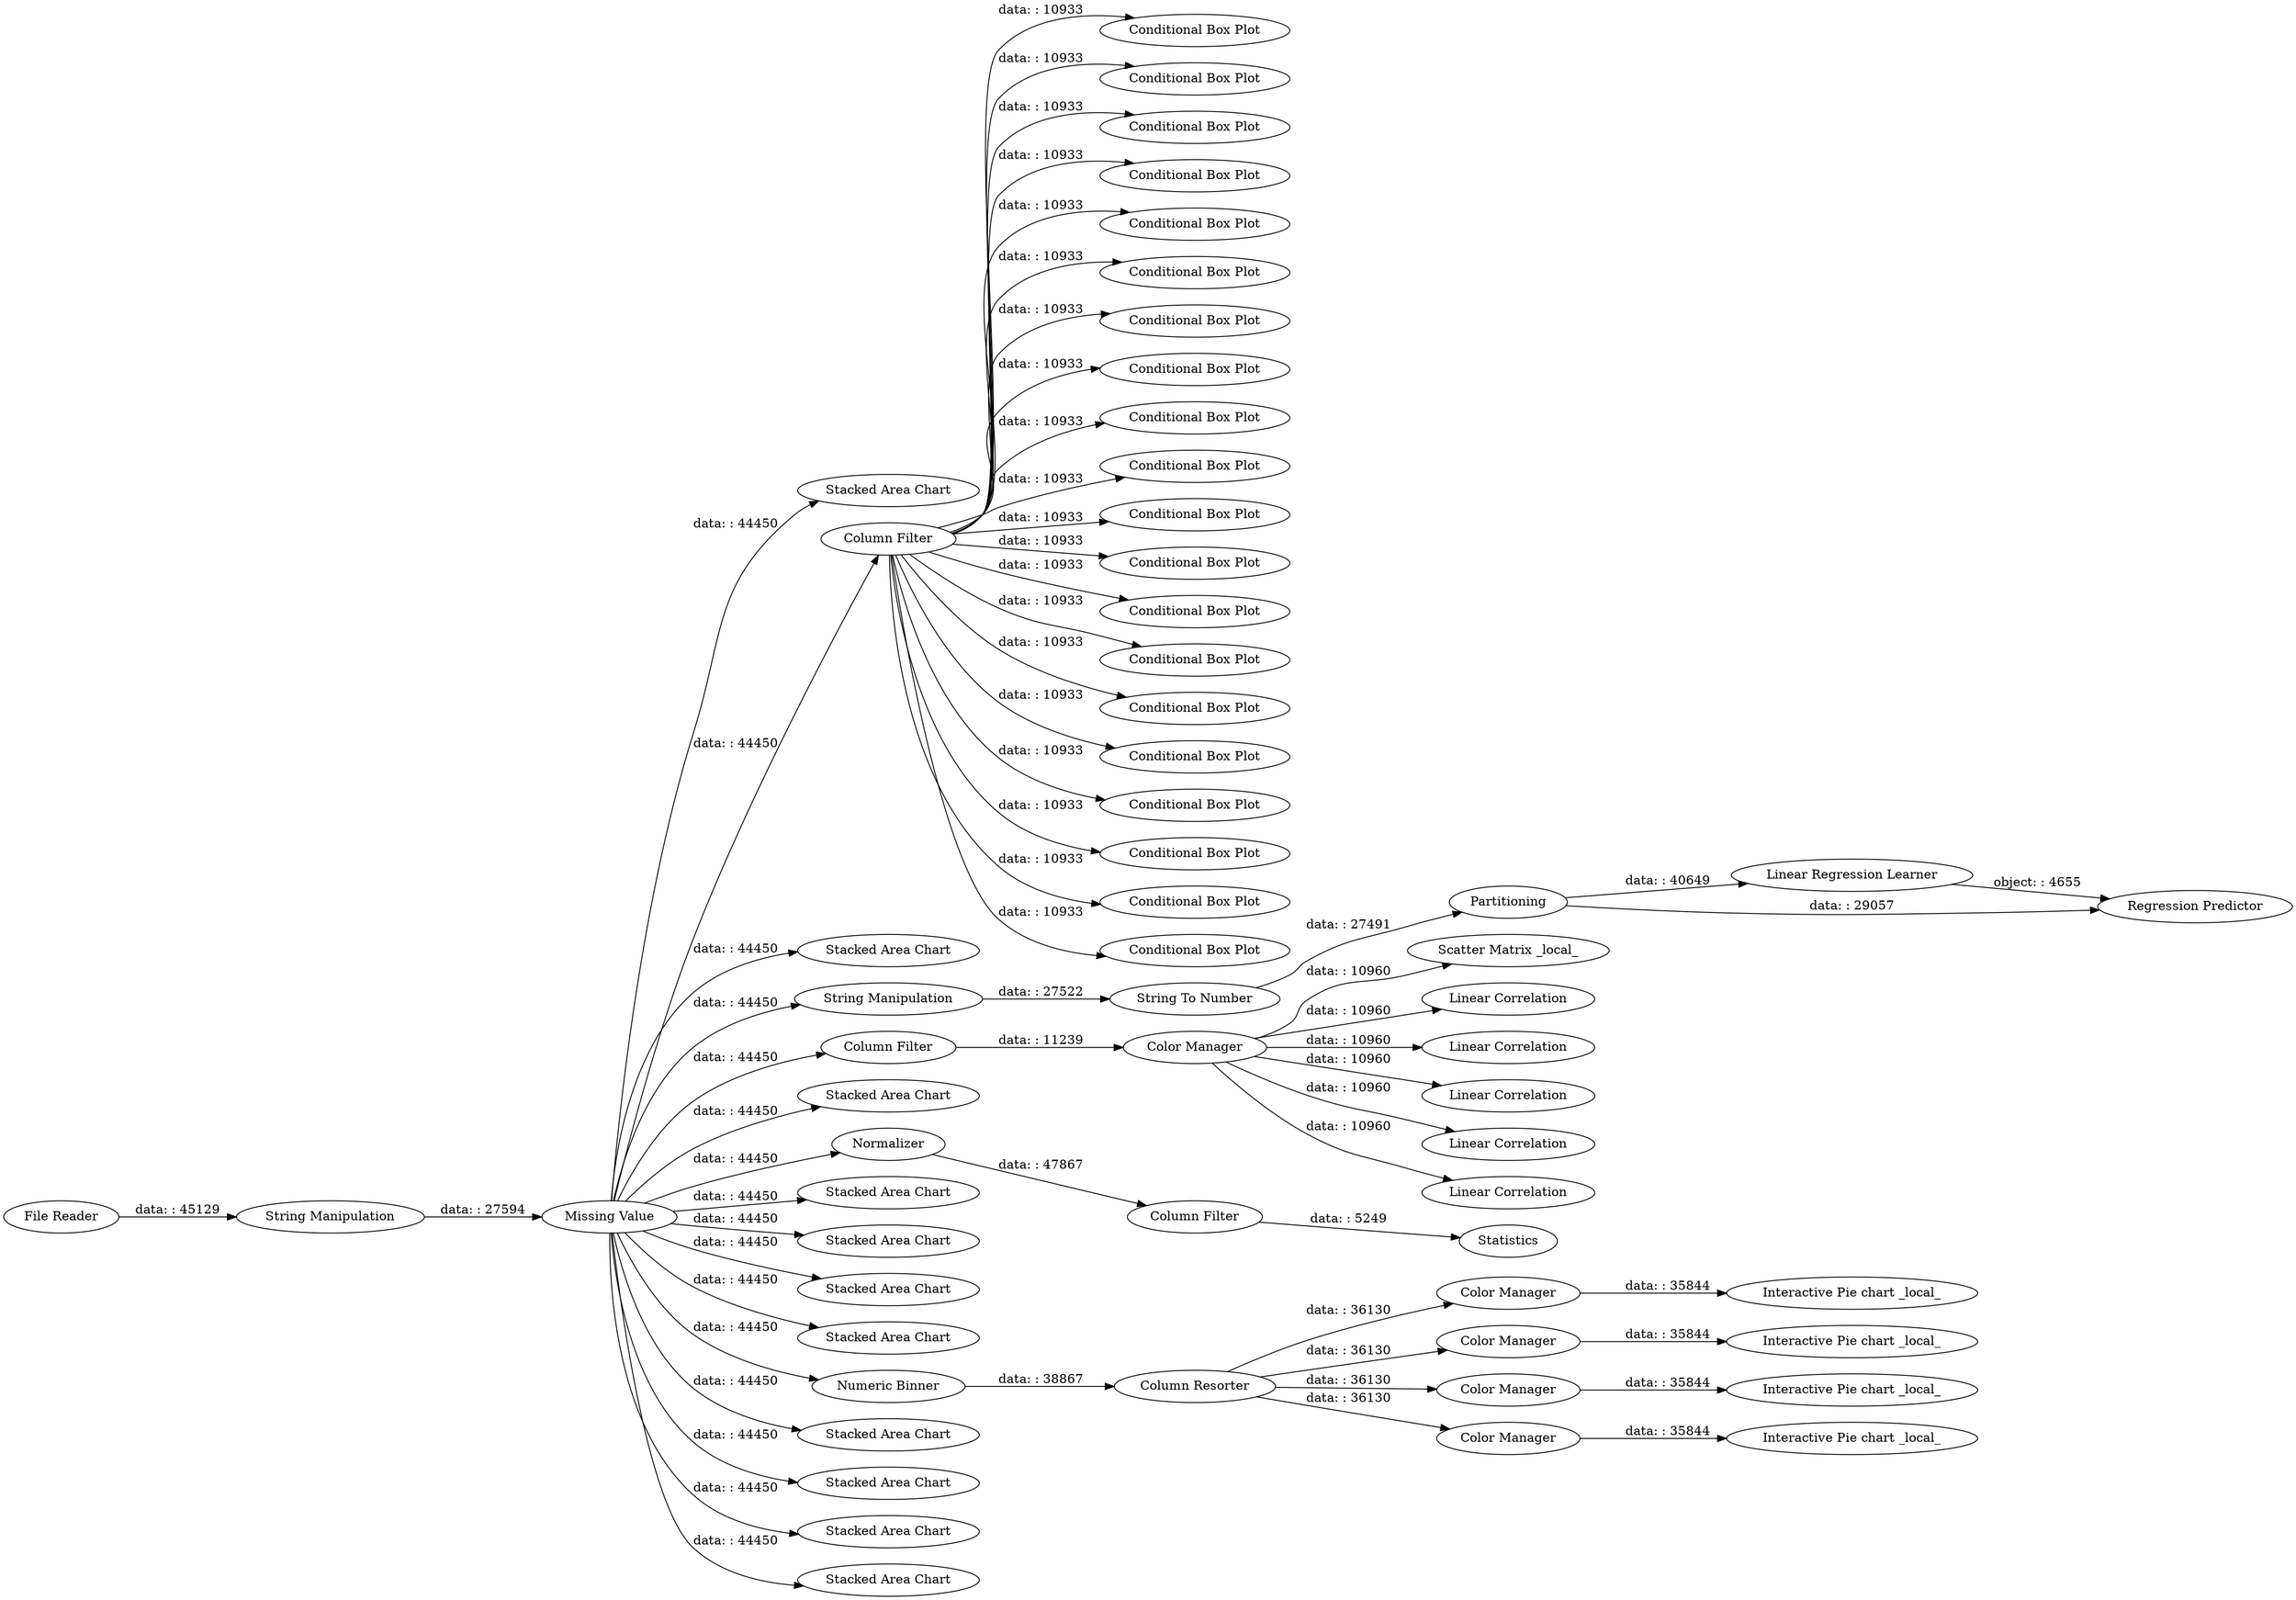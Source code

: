 digraph {
	"3737229124724667969_50" [label="Conditional Box Plot"]
	"3737229124724667969_33" [label="Scatter Matrix _local_"]
	"3737229124724667969_62" [label="Stacked Area Chart"]
	"3737229124724667969_70" [label="Linear Regression Learner"]
	"3737229124724667969_37" [label="Column Filter"]
	"3737229124724667969_54" [label="Stacked Area Chart"]
	"3737229124724667969_48" [label="Conditional Box Plot"]
	"3737229124724667969_19" [label="Interactive Pie chart _local_"]
	"3737229124724667969_24" [label="Column Filter"]
	"3737229124724667969_31" [label=Statistics]
	"3737229124724667969_41" [label="Conditional Box Plot"]
	"3737229124724667969_52" [label="Conditional Box Plot"]
	"3737229124724667969_65" [label="Linear Correlation"]
	"3737229124724667969_75" [label="String Manipulation"]
	"3737229124724667969_25" [label="Column Filter"]
	"3737229124724667969_51" [label="Conditional Box Plot"]
	"3737229124724667969_64" [label="Stacked Area Chart"]
	"3737229124724667969_43" [label="Conditional Box Plot"]
	"3737229124724667969_23" [label=Normalizer]
	"3737229124724667969_30" [label="Color Manager"]
	"3737229124724667969_66" [label="Conditional Box Plot"]
	"3737229124724667969_47" [label="Conditional Box Plot"]
	"3737229124724667969_21" [label="Interactive Pie chart _local_"]
	"3737229124724667969_76" [label="String To Number"]
	"3737229124724667969_61" [label="Stacked Area Chart"]
	"3737229124724667969_42" [label="Conditional Box Plot"]
	"3737229124724667969_63" [label="Stacked Area Chart"]
	"3737229124724667969_3" [label="Missing Value"]
	"3737229124724667969_55" [label="Stacked Area Chart"]
	"3737229124724667969_20" [label="Interactive Pie chart _local_"]
	"3737229124724667969_58" [label="Stacked Area Chart"]
	"3737229124724667969_39" [label="Conditional Box Plot"]
	"3737229124724667969_18" [label="Color Manager"]
	"3737229124724667969_45" [label="Conditional Box Plot"]
	"3737229124724667969_34" [label="Linear Correlation"]
	"3737229124724667969_15" [label="Color Manager"]
	"3737229124724667969_53" [label="Conditional Box Plot"]
	"3737229124724667969_14" [label="Column Resorter"]
	"3737229124724667969_69" [label="Conditional Box Plot"]
	"3737229124724667969_44" [label="Conditional Box Plot"]
	"3737229124724667969_4" [label="Numeric Binner"]
	"3737229124724667969_59" [label="Stacked Area Chart"]
	"3737229124724667969_60" [label="Stacked Area Chart"]
	"3737229124724667969_56" [label="Stacked Area Chart"]
	"3737229124724667969_1" [label="File Reader"]
	"3737229124724667969_32" [label="Linear Correlation"]
	"3737229124724667969_40" [label="Conditional Box Plot"]
	"3737229124724667969_46" [label="Conditional Box Plot"]
	"3737229124724667969_73" [label=Partitioning]
	"3737229124724667969_22" [label="Interactive Pie chart _local_"]
	"3737229124724667969_49" [label="Conditional Box Plot"]
	"3737229124724667969_2" [label="String Manipulation"]
	"3737229124724667969_38" [label="Conditional Box Plot"]
	"3737229124724667969_57" [label="Stacked Area Chart"]
	"3737229124724667969_16" [label="Color Manager"]
	"3737229124724667969_36" [label="Linear Correlation"]
	"3737229124724667969_68" [label="Conditional Box Plot"]
	"3737229124724667969_35" [label="Linear Correlation"]
	"3737229124724667969_67" [label="Conditional Box Plot"]
	"3737229124724667969_71" [label="Regression Predictor"]
	"3737229124724667969_17" [label="Color Manager"]
	"3737229124724667969_3" -> "3737229124724667969_25" [label="data: : 44450"]
	"3737229124724667969_3" -> "3737229124724667969_75" [label="data: : 44450"]
	"3737229124724667969_16" -> "3737229124724667969_20" [label="data: : 35844"]
	"3737229124724667969_3" -> "3737229124724667969_63" [label="data: : 44450"]
	"3737229124724667969_37" -> "3737229124724667969_48" [label="data: : 10933"]
	"3737229124724667969_30" -> "3737229124724667969_65" [label="data: : 10960"]
	"3737229124724667969_30" -> "3737229124724667969_34" [label="data: : 10960"]
	"3737229124724667969_25" -> "3737229124724667969_30" [label="data: : 11239"]
	"3737229124724667969_30" -> "3737229124724667969_36" [label="data: : 10960"]
	"3737229124724667969_37" -> "3737229124724667969_42" [label="data: : 10933"]
	"3737229124724667969_30" -> "3737229124724667969_33" [label="data: : 10960"]
	"3737229124724667969_3" -> "3737229124724667969_57" [label="data: : 44450"]
	"3737229124724667969_37" -> "3737229124724667969_46" [label="data: : 10933"]
	"3737229124724667969_37" -> "3737229124724667969_38" [label="data: : 10933"]
	"3737229124724667969_14" -> "3737229124724667969_18" [label="data: : 36130"]
	"3737229124724667969_37" -> "3737229124724667969_49" [label="data: : 10933"]
	"3737229124724667969_37" -> "3737229124724667969_68" [label="data: : 10933"]
	"3737229124724667969_37" -> "3737229124724667969_69" [label="data: : 10933"]
	"3737229124724667969_3" -> "3737229124724667969_64" [label="data: : 44450"]
	"3737229124724667969_75" -> "3737229124724667969_76" [label="data: : 27522"]
	"3737229124724667969_3" -> "3737229124724667969_23" [label="data: : 44450"]
	"3737229124724667969_37" -> "3737229124724667969_44" [label="data: : 10933"]
	"3737229124724667969_3" -> "3737229124724667969_56" [label="data: : 44450"]
	"3737229124724667969_37" -> "3737229124724667969_51" [label="data: : 10933"]
	"3737229124724667969_14" -> "3737229124724667969_15" [label="data: : 36130"]
	"3737229124724667969_24" -> "3737229124724667969_31" [label="data: : 5249"]
	"3737229124724667969_3" -> "3737229124724667969_55" [label="data: : 44450"]
	"3737229124724667969_70" -> "3737229124724667969_71" [label="object: : 4655"]
	"3737229124724667969_76" -> "3737229124724667969_73" [label="data: : 27491"]
	"3737229124724667969_37" -> "3737229124724667969_39" [label="data: : 10933"]
	"3737229124724667969_37" -> "3737229124724667969_41" [label="data: : 10933"]
	"3737229124724667969_37" -> "3737229124724667969_67" [label="data: : 10933"]
	"3737229124724667969_3" -> "3737229124724667969_58" [label="data: : 44450"]
	"3737229124724667969_14" -> "3737229124724667969_16" [label="data: : 36130"]
	"3737229124724667969_3" -> "3737229124724667969_61" [label="data: : 44450"]
	"3737229124724667969_37" -> "3737229124724667969_53" [label="data: : 10933"]
	"3737229124724667969_37" -> "3737229124724667969_50" [label="data: : 10933"]
	"3737229124724667969_37" -> "3737229124724667969_52" [label="data: : 10933"]
	"3737229124724667969_30" -> "3737229124724667969_35" [label="data: : 10960"]
	"3737229124724667969_73" -> "3737229124724667969_71" [label="data: : 29057"]
	"3737229124724667969_3" -> "3737229124724667969_54" [label="data: : 44450"]
	"3737229124724667969_18" -> "3737229124724667969_22" [label="data: : 35844"]
	"3737229124724667969_4" -> "3737229124724667969_14" [label="data: : 38867"]
	"3737229124724667969_3" -> "3737229124724667969_59" [label="data: : 44450"]
	"3737229124724667969_2" -> "3737229124724667969_3" [label="data: : 27594"]
	"3737229124724667969_3" -> "3737229124724667969_62" [label="data: : 44450"]
	"3737229124724667969_15" -> "3737229124724667969_19" [label="data: : 35844"]
	"3737229124724667969_3" -> "3737229124724667969_37" [label="data: : 44450"]
	"3737229124724667969_3" -> "3737229124724667969_4" [label="data: : 44450"]
	"3737229124724667969_23" -> "3737229124724667969_24" [label="data: : 47867"]
	"3737229124724667969_37" -> "3737229124724667969_40" [label="data: : 10933"]
	"3737229124724667969_17" -> "3737229124724667969_21" [label="data: : 35844"]
	"3737229124724667969_37" -> "3737229124724667969_66" [label="data: : 10933"]
	"3737229124724667969_14" -> "3737229124724667969_17" [label="data: : 36130"]
	"3737229124724667969_37" -> "3737229124724667969_45" [label="data: : 10933"]
	"3737229124724667969_73" -> "3737229124724667969_70" [label="data: : 40649"]
	"3737229124724667969_1" -> "3737229124724667969_2" [label="data: : 45129"]
	"3737229124724667969_3" -> "3737229124724667969_60" [label="data: : 44450"]
	"3737229124724667969_37" -> "3737229124724667969_47" [label="data: : 10933"]
	"3737229124724667969_37" -> "3737229124724667969_43" [label="data: : 10933"]
	"3737229124724667969_30" -> "3737229124724667969_32" [label="data: : 10960"]
	rankdir=LR
}

